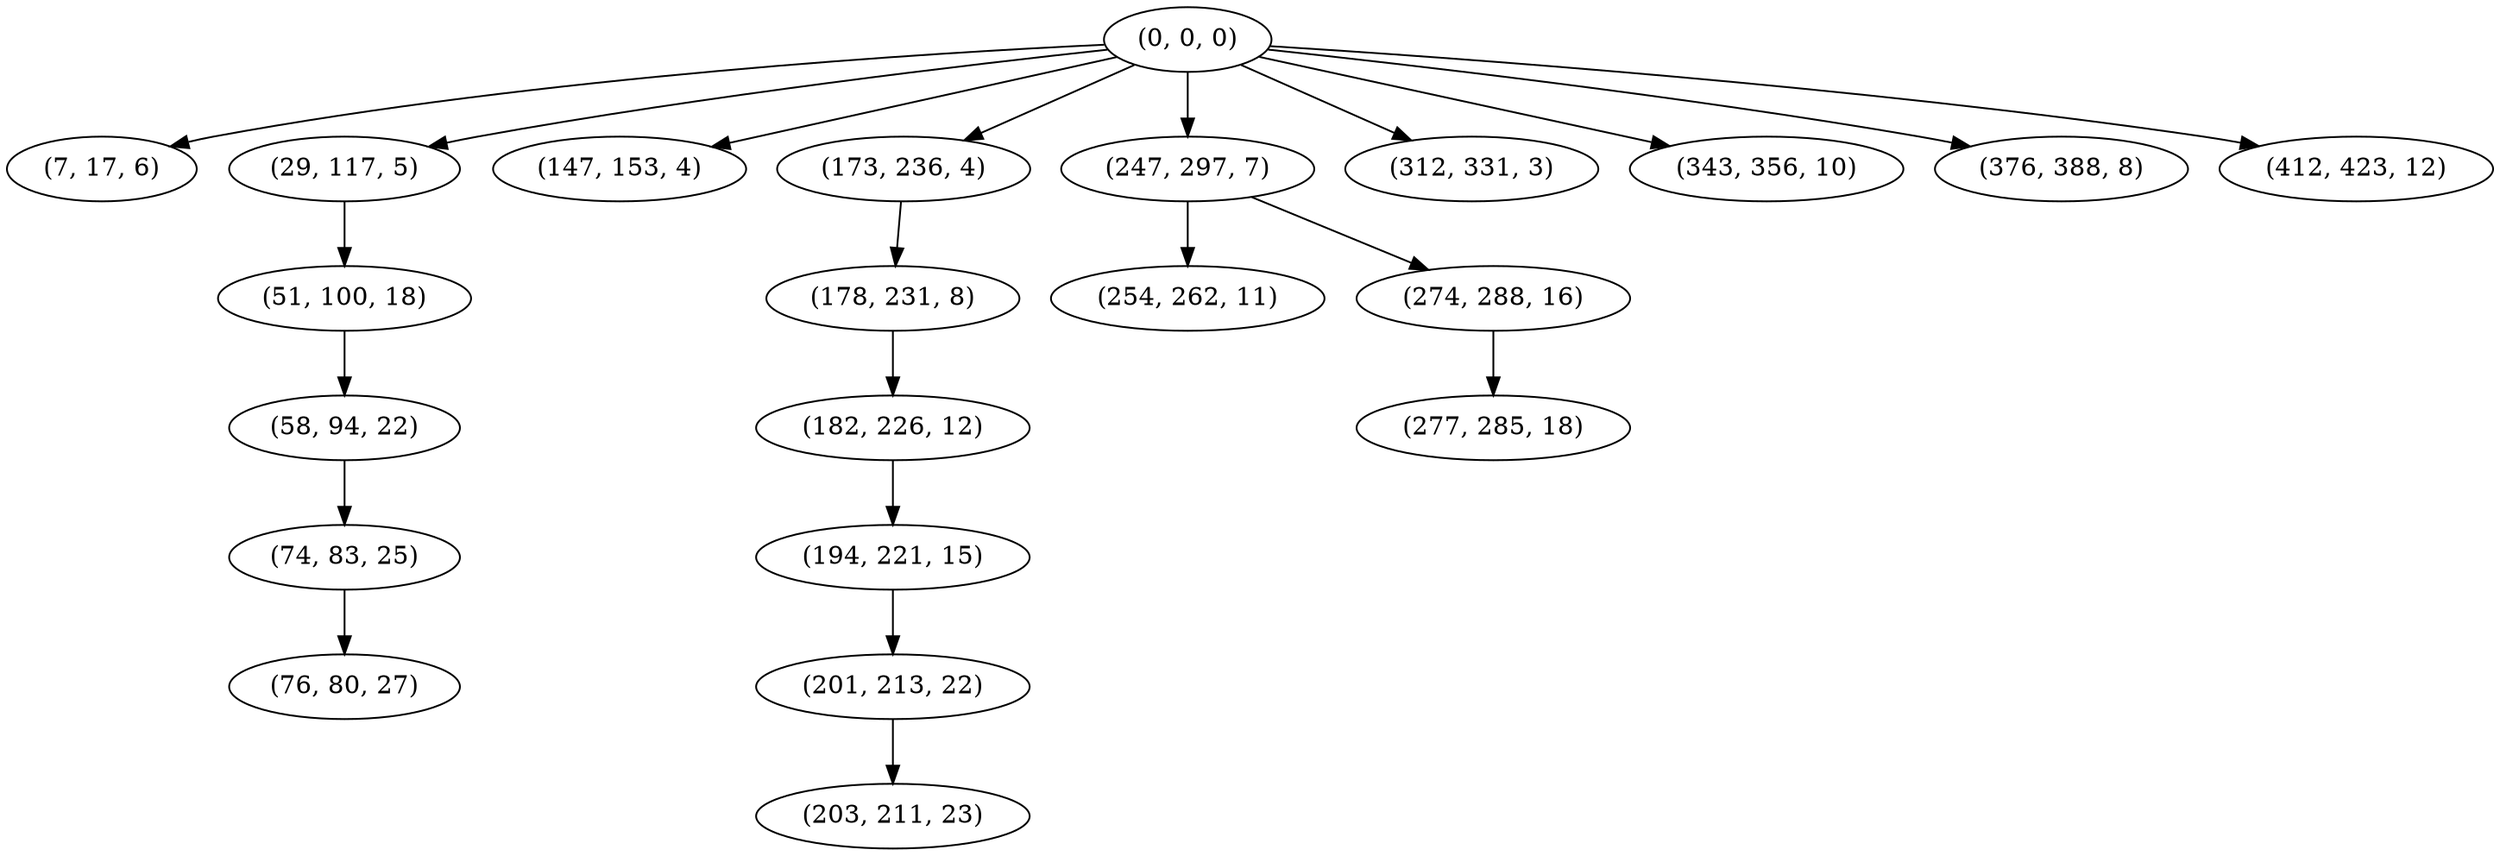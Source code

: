 digraph tree {
    "(0, 0, 0)";
    "(7, 17, 6)";
    "(29, 117, 5)";
    "(51, 100, 18)";
    "(58, 94, 22)";
    "(74, 83, 25)";
    "(76, 80, 27)";
    "(147, 153, 4)";
    "(173, 236, 4)";
    "(178, 231, 8)";
    "(182, 226, 12)";
    "(194, 221, 15)";
    "(201, 213, 22)";
    "(203, 211, 23)";
    "(247, 297, 7)";
    "(254, 262, 11)";
    "(274, 288, 16)";
    "(277, 285, 18)";
    "(312, 331, 3)";
    "(343, 356, 10)";
    "(376, 388, 8)";
    "(412, 423, 12)";
    "(0, 0, 0)" -> "(7, 17, 6)";
    "(0, 0, 0)" -> "(29, 117, 5)";
    "(0, 0, 0)" -> "(147, 153, 4)";
    "(0, 0, 0)" -> "(173, 236, 4)";
    "(0, 0, 0)" -> "(247, 297, 7)";
    "(0, 0, 0)" -> "(312, 331, 3)";
    "(0, 0, 0)" -> "(343, 356, 10)";
    "(0, 0, 0)" -> "(376, 388, 8)";
    "(0, 0, 0)" -> "(412, 423, 12)";
    "(29, 117, 5)" -> "(51, 100, 18)";
    "(51, 100, 18)" -> "(58, 94, 22)";
    "(58, 94, 22)" -> "(74, 83, 25)";
    "(74, 83, 25)" -> "(76, 80, 27)";
    "(173, 236, 4)" -> "(178, 231, 8)";
    "(178, 231, 8)" -> "(182, 226, 12)";
    "(182, 226, 12)" -> "(194, 221, 15)";
    "(194, 221, 15)" -> "(201, 213, 22)";
    "(201, 213, 22)" -> "(203, 211, 23)";
    "(247, 297, 7)" -> "(254, 262, 11)";
    "(247, 297, 7)" -> "(274, 288, 16)";
    "(274, 288, 16)" -> "(277, 285, 18)";
}
